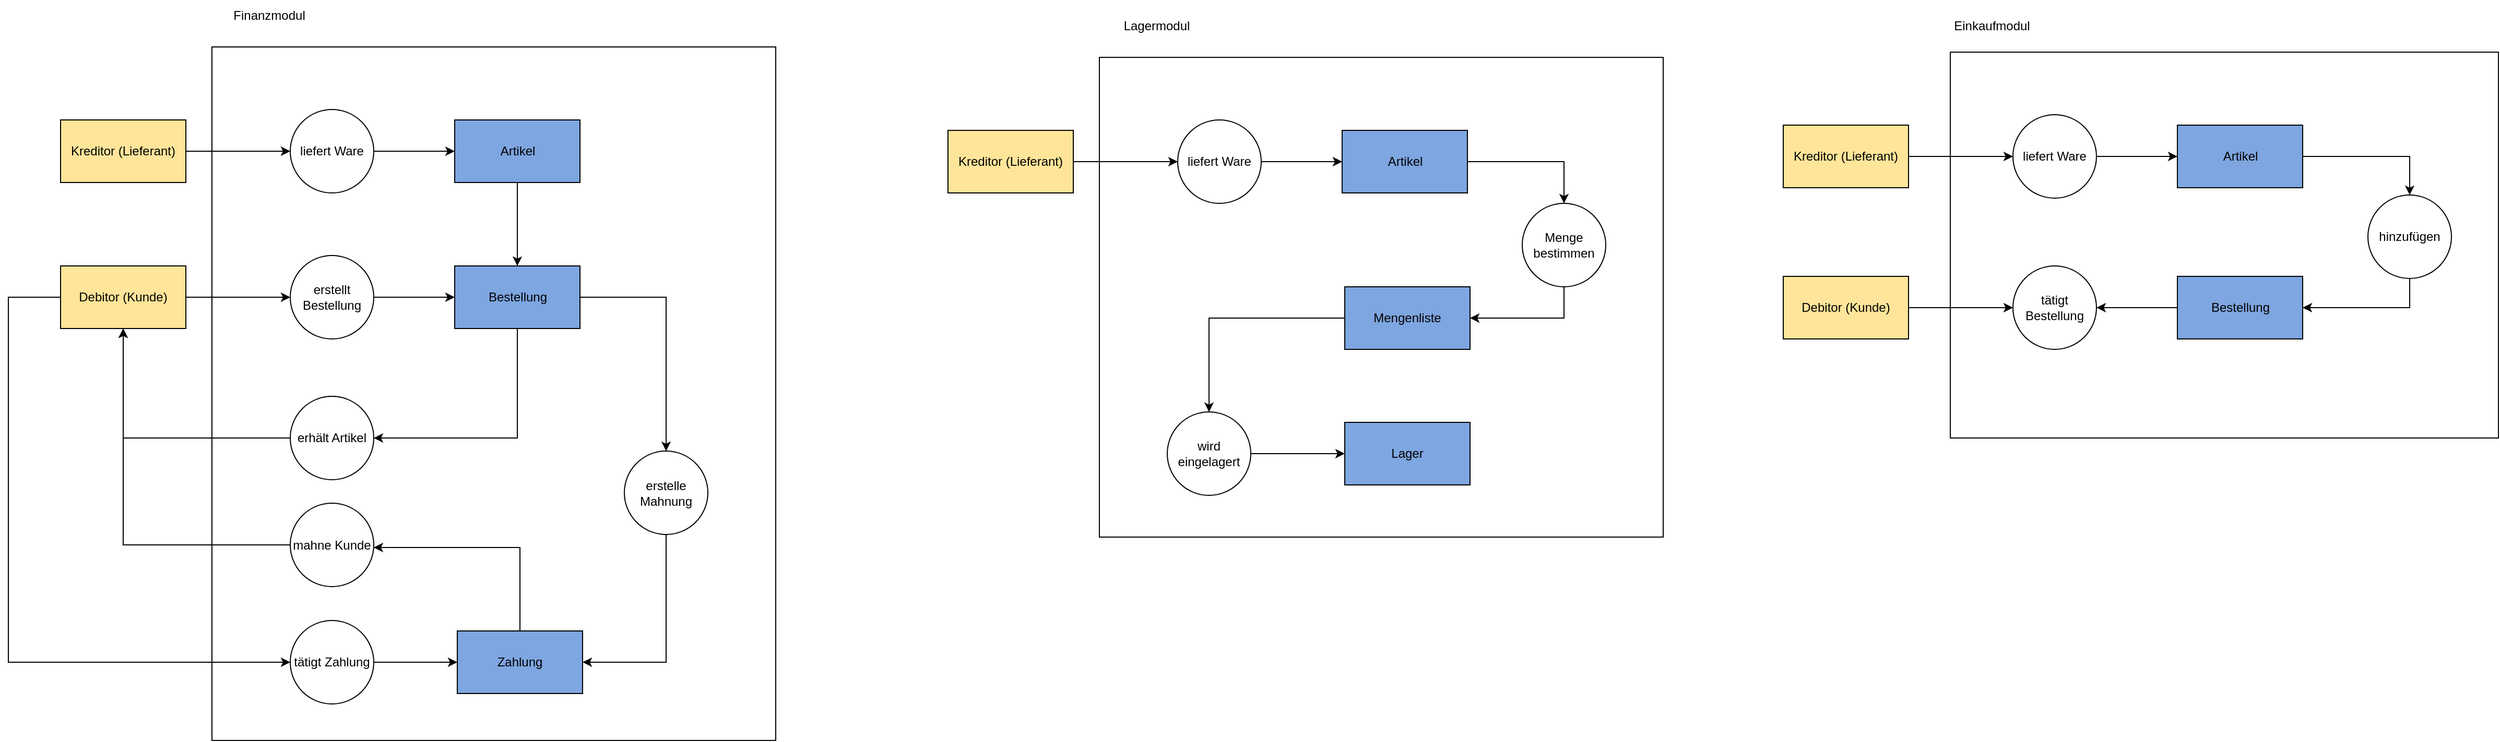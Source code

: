 <mxfile version="27.1.6">
  <diagram name="Seite-1" id="4AoJtOZ20wMz5_oMO-0H">
    <mxGraphModel dx="1564" dy="864" grid="1" gridSize="10" guides="1" tooltips="1" connect="1" arrows="1" fold="1" page="1" pageScale="1" pageWidth="827" pageHeight="1169" math="0" shadow="0">
      <root>
        <mxCell id="0" />
        <mxCell id="1" parent="0" />
        <mxCell id="iHNHQ5hhxZcyoLvXK0Ly-1" value="" style="rounded=0;whiteSpace=wrap;html=1;" vertex="1" parent="1">
          <mxGeometry x="305" y="205" width="540" height="665" as="geometry" />
        </mxCell>
        <mxCell id="iHNHQ5hhxZcyoLvXK0Ly-2" value="" style="edgeStyle=orthogonalEdgeStyle;rounded=0;orthogonalLoop=1;jettySize=auto;html=1;" edge="1" parent="1" source="iHNHQ5hhxZcyoLvXK0Ly-3" target="iHNHQ5hhxZcyoLvXK0Ly-20">
          <mxGeometry relative="1" as="geometry" />
        </mxCell>
        <mxCell id="iHNHQ5hhxZcyoLvXK0Ly-3" value="Debitor (Kunde)" style="rounded=0;whiteSpace=wrap;html=1;fillColor=#FFE599;" vertex="1" parent="1">
          <mxGeometry x="160" y="415" width="120" height="60" as="geometry" />
        </mxCell>
        <mxCell id="iHNHQ5hhxZcyoLvXK0Ly-4" style="edgeStyle=orthogonalEdgeStyle;rounded=0;orthogonalLoop=1;jettySize=auto;html=1;" edge="1" parent="1" source="iHNHQ5hhxZcyoLvXK0Ly-5" target="iHNHQ5hhxZcyoLvXK0Ly-7">
          <mxGeometry relative="1" as="geometry" />
        </mxCell>
        <mxCell id="iHNHQ5hhxZcyoLvXK0Ly-5" value="Kreditor (Lieferant)" style="rounded=0;whiteSpace=wrap;html=1;fillColor=#FFE599;" vertex="1" parent="1">
          <mxGeometry x="160" y="275" width="120" height="60" as="geometry" />
        </mxCell>
        <mxCell id="iHNHQ5hhxZcyoLvXK0Ly-6" style="edgeStyle=orthogonalEdgeStyle;rounded=0;orthogonalLoop=1;jettySize=auto;html=1;" edge="1" parent="1" source="iHNHQ5hhxZcyoLvXK0Ly-7" target="iHNHQ5hhxZcyoLvXK0Ly-10">
          <mxGeometry relative="1" as="geometry" />
        </mxCell>
        <mxCell id="iHNHQ5hhxZcyoLvXK0Ly-7" value="liefert Ware" style="ellipse;whiteSpace=wrap;html=1;aspect=fixed;" vertex="1" parent="1">
          <mxGeometry x="380" y="265" width="80" height="80" as="geometry" />
        </mxCell>
        <mxCell id="iHNHQ5hhxZcyoLvXK0Ly-8" value="Finanzmodul" style="text;html=1;align=center;verticalAlign=middle;whiteSpace=wrap;rounded=0;" vertex="1" parent="1">
          <mxGeometry x="330" y="160" width="60" height="30" as="geometry" />
        </mxCell>
        <mxCell id="iHNHQ5hhxZcyoLvXK0Ly-9" value="" style="edgeStyle=orthogonalEdgeStyle;rounded=0;orthogonalLoop=1;jettySize=auto;html=1;" edge="1" parent="1" source="iHNHQ5hhxZcyoLvXK0Ly-10" target="iHNHQ5hhxZcyoLvXK0Ly-18">
          <mxGeometry relative="1" as="geometry" />
        </mxCell>
        <mxCell id="iHNHQ5hhxZcyoLvXK0Ly-10" value="Artikel" style="rounded=0;whiteSpace=wrap;html=1;fillColor=#7EA6E0;" vertex="1" parent="1">
          <mxGeometry x="537.5" y="275" width="120" height="60" as="geometry" />
        </mxCell>
        <mxCell id="iHNHQ5hhxZcyoLvXK0Ly-11" style="edgeStyle=orthogonalEdgeStyle;rounded=0;orthogonalLoop=1;jettySize=auto;html=1;entryX=0.5;entryY=1;entryDx=0;entryDy=0;" edge="1" parent="1" source="iHNHQ5hhxZcyoLvXK0Ly-12" target="iHNHQ5hhxZcyoLvXK0Ly-3">
          <mxGeometry relative="1" as="geometry" />
        </mxCell>
        <mxCell id="iHNHQ5hhxZcyoLvXK0Ly-12" value="erhält Artikel" style="ellipse;whiteSpace=wrap;html=1;aspect=fixed;" vertex="1" parent="1">
          <mxGeometry x="380" y="540" width="80" height="80" as="geometry" />
        </mxCell>
        <mxCell id="iHNHQ5hhxZcyoLvXK0Ly-13" value="Zahlung" style="rounded=0;whiteSpace=wrap;html=1;fillColor=#7EA6E0;" vertex="1" parent="1">
          <mxGeometry x="540" y="765" width="120" height="60" as="geometry" />
        </mxCell>
        <mxCell id="iHNHQ5hhxZcyoLvXK0Ly-14" value="" style="edgeStyle=orthogonalEdgeStyle;rounded=0;orthogonalLoop=1;jettySize=auto;html=1;" edge="1" parent="1" source="iHNHQ5hhxZcyoLvXK0Ly-15" target="iHNHQ5hhxZcyoLvXK0Ly-13">
          <mxGeometry relative="1" as="geometry" />
        </mxCell>
        <mxCell id="iHNHQ5hhxZcyoLvXK0Ly-15" value="tätigt Zahlung" style="ellipse;whiteSpace=wrap;html=1;aspect=fixed;" vertex="1" parent="1">
          <mxGeometry x="380" y="755" width="80" height="80" as="geometry" />
        </mxCell>
        <mxCell id="iHNHQ5hhxZcyoLvXK0Ly-16" style="edgeStyle=orthogonalEdgeStyle;rounded=0;orthogonalLoop=1;jettySize=auto;html=1;entryX=1;entryY=0.5;entryDx=0;entryDy=0;" edge="1" parent="1" source="iHNHQ5hhxZcyoLvXK0Ly-18" target="iHNHQ5hhxZcyoLvXK0Ly-12">
          <mxGeometry relative="1" as="geometry">
            <Array as="points">
              <mxPoint x="597" y="580" />
            </Array>
          </mxGeometry>
        </mxCell>
        <mxCell id="iHNHQ5hhxZcyoLvXK0Ly-17" style="edgeStyle=orthogonalEdgeStyle;rounded=0;orthogonalLoop=1;jettySize=auto;html=1;entryX=0.5;entryY=0;entryDx=0;entryDy=0;" edge="1" parent="1" source="iHNHQ5hhxZcyoLvXK0Ly-18" target="iHNHQ5hhxZcyoLvXK0Ly-26">
          <mxGeometry relative="1" as="geometry" />
        </mxCell>
        <mxCell id="iHNHQ5hhxZcyoLvXK0Ly-18" value="Bestellung" style="rounded=0;whiteSpace=wrap;html=1;fillColor=#7EA6E0;" vertex="1" parent="1">
          <mxGeometry x="537.5" y="415" width="120" height="60" as="geometry" />
        </mxCell>
        <mxCell id="iHNHQ5hhxZcyoLvXK0Ly-19" value="" style="edgeStyle=orthogonalEdgeStyle;rounded=0;orthogonalLoop=1;jettySize=auto;html=1;" edge="1" parent="1" source="iHNHQ5hhxZcyoLvXK0Ly-20" target="iHNHQ5hhxZcyoLvXK0Ly-18">
          <mxGeometry relative="1" as="geometry" />
        </mxCell>
        <mxCell id="iHNHQ5hhxZcyoLvXK0Ly-20" value="erstellt Bestellung" style="ellipse;whiteSpace=wrap;html=1;aspect=fixed;" vertex="1" parent="1">
          <mxGeometry x="380" y="405" width="80" height="80" as="geometry" />
        </mxCell>
        <mxCell id="iHNHQ5hhxZcyoLvXK0Ly-21" style="edgeStyle=orthogonalEdgeStyle;rounded=0;orthogonalLoop=1;jettySize=auto;html=1;entryX=0;entryY=0.5;entryDx=0;entryDy=0;" edge="1" parent="1" source="iHNHQ5hhxZcyoLvXK0Ly-3" target="iHNHQ5hhxZcyoLvXK0Ly-15">
          <mxGeometry relative="1" as="geometry">
            <Array as="points">
              <mxPoint x="110" y="445" />
              <mxPoint x="110" y="795" />
            </Array>
          </mxGeometry>
        </mxCell>
        <mxCell id="iHNHQ5hhxZcyoLvXK0Ly-22" style="edgeStyle=orthogonalEdgeStyle;rounded=0;orthogonalLoop=1;jettySize=auto;html=1;entryX=0.5;entryY=1;entryDx=0;entryDy=0;" edge="1" parent="1" source="iHNHQ5hhxZcyoLvXK0Ly-23" target="iHNHQ5hhxZcyoLvXK0Ly-3">
          <mxGeometry relative="1" as="geometry" />
        </mxCell>
        <mxCell id="iHNHQ5hhxZcyoLvXK0Ly-23" value="mahne Kunde" style="ellipse;whiteSpace=wrap;html=1;aspect=fixed;" vertex="1" parent="1">
          <mxGeometry x="380" y="642.5" width="80" height="80" as="geometry" />
        </mxCell>
        <mxCell id="iHNHQ5hhxZcyoLvXK0Ly-24" value="" style="edgeStyle=orthogonalEdgeStyle;rounded=0;orthogonalLoop=1;jettySize=auto;html=1;" edge="1" parent="1" source="iHNHQ5hhxZcyoLvXK0Ly-13" target="iHNHQ5hhxZcyoLvXK0Ly-23">
          <mxGeometry relative="1" as="geometry">
            <mxPoint x="535" y="682.5" as="sourcePoint" />
            <Array as="points">
              <mxPoint x="600" y="685" />
            </Array>
          </mxGeometry>
        </mxCell>
        <mxCell id="iHNHQ5hhxZcyoLvXK0Ly-25" style="edgeStyle=orthogonalEdgeStyle;rounded=0;orthogonalLoop=1;jettySize=auto;html=1;entryX=1;entryY=0.5;entryDx=0;entryDy=0;" edge="1" parent="1" source="iHNHQ5hhxZcyoLvXK0Ly-26" target="iHNHQ5hhxZcyoLvXK0Ly-13">
          <mxGeometry relative="1" as="geometry">
            <Array as="points">
              <mxPoint x="740" y="795" />
            </Array>
          </mxGeometry>
        </mxCell>
        <mxCell id="iHNHQ5hhxZcyoLvXK0Ly-26" value="erstelle Mahnung" style="ellipse;whiteSpace=wrap;html=1;aspect=fixed;" vertex="1" parent="1">
          <mxGeometry x="700" y="592.5" width="80" height="80" as="geometry" />
        </mxCell>
        <mxCell id="iHNHQ5hhxZcyoLvXK0Ly-27" value="" style="rounded=0;whiteSpace=wrap;html=1;" vertex="1" parent="1">
          <mxGeometry x="1155" y="215" width="540" height="460" as="geometry" />
        </mxCell>
        <mxCell id="iHNHQ5hhxZcyoLvXK0Ly-28" style="edgeStyle=orthogonalEdgeStyle;rounded=0;orthogonalLoop=1;jettySize=auto;html=1;" edge="1" parent="1" source="iHNHQ5hhxZcyoLvXK0Ly-29" target="iHNHQ5hhxZcyoLvXK0Ly-31">
          <mxGeometry relative="1" as="geometry" />
        </mxCell>
        <mxCell id="iHNHQ5hhxZcyoLvXK0Ly-29" value="Kreditor (Lieferant)" style="rounded=0;whiteSpace=wrap;html=1;fillColor=#FFE599;" vertex="1" parent="1">
          <mxGeometry x="1010" y="285" width="120" height="60" as="geometry" />
        </mxCell>
        <mxCell id="iHNHQ5hhxZcyoLvXK0Ly-30" style="edgeStyle=orthogonalEdgeStyle;rounded=0;orthogonalLoop=1;jettySize=auto;html=1;" edge="1" parent="1" source="iHNHQ5hhxZcyoLvXK0Ly-31" target="iHNHQ5hhxZcyoLvXK0Ly-34">
          <mxGeometry relative="1" as="geometry" />
        </mxCell>
        <mxCell id="iHNHQ5hhxZcyoLvXK0Ly-31" value="liefert Ware" style="ellipse;whiteSpace=wrap;html=1;aspect=fixed;" vertex="1" parent="1">
          <mxGeometry x="1230" y="275" width="80" height="80" as="geometry" />
        </mxCell>
        <mxCell id="iHNHQ5hhxZcyoLvXK0Ly-32" value="Lagermodul" style="text;html=1;align=center;verticalAlign=middle;whiteSpace=wrap;rounded=0;" vertex="1" parent="1">
          <mxGeometry x="1180" y="170" width="60" height="30" as="geometry" />
        </mxCell>
        <mxCell id="iHNHQ5hhxZcyoLvXK0Ly-33" style="edgeStyle=orthogonalEdgeStyle;rounded=0;orthogonalLoop=1;jettySize=auto;html=1;entryX=0.5;entryY=0;entryDx=0;entryDy=0;" edge="1" parent="1" source="iHNHQ5hhxZcyoLvXK0Ly-34" target="iHNHQ5hhxZcyoLvXK0Ly-36">
          <mxGeometry relative="1" as="geometry" />
        </mxCell>
        <mxCell id="iHNHQ5hhxZcyoLvXK0Ly-34" value="Artikel" style="rounded=0;whiteSpace=wrap;html=1;fillColor=#7EA6E0;" vertex="1" parent="1">
          <mxGeometry x="1387.5" y="285" width="120" height="60" as="geometry" />
        </mxCell>
        <mxCell id="iHNHQ5hhxZcyoLvXK0Ly-35" style="edgeStyle=orthogonalEdgeStyle;rounded=0;orthogonalLoop=1;jettySize=auto;html=1;entryX=1;entryY=0.5;entryDx=0;entryDy=0;" edge="1" parent="1" source="iHNHQ5hhxZcyoLvXK0Ly-36" target="iHNHQ5hhxZcyoLvXK0Ly-38">
          <mxGeometry relative="1" as="geometry">
            <Array as="points">
              <mxPoint x="1600" y="465" />
            </Array>
          </mxGeometry>
        </mxCell>
        <mxCell id="iHNHQ5hhxZcyoLvXK0Ly-36" value="Menge bestimmen" style="ellipse;whiteSpace=wrap;html=1;aspect=fixed;" vertex="1" parent="1">
          <mxGeometry x="1560" y="355" width="80" height="80" as="geometry" />
        </mxCell>
        <mxCell id="iHNHQ5hhxZcyoLvXK0Ly-37" style="edgeStyle=orthogonalEdgeStyle;rounded=0;orthogonalLoop=1;jettySize=auto;html=1;entryX=0.5;entryY=0;entryDx=0;entryDy=0;" edge="1" parent="1" source="iHNHQ5hhxZcyoLvXK0Ly-38" target="iHNHQ5hhxZcyoLvXK0Ly-40">
          <mxGeometry relative="1" as="geometry" />
        </mxCell>
        <mxCell id="iHNHQ5hhxZcyoLvXK0Ly-38" value="Mengenliste" style="rounded=0;whiteSpace=wrap;html=1;fillColor=#7EA6E0;" vertex="1" parent="1">
          <mxGeometry x="1390" y="435" width="120" height="60" as="geometry" />
        </mxCell>
        <mxCell id="iHNHQ5hhxZcyoLvXK0Ly-39" style="edgeStyle=orthogonalEdgeStyle;rounded=0;orthogonalLoop=1;jettySize=auto;html=1;entryX=0;entryY=0.5;entryDx=0;entryDy=0;" edge="1" parent="1" source="iHNHQ5hhxZcyoLvXK0Ly-40" target="iHNHQ5hhxZcyoLvXK0Ly-41">
          <mxGeometry relative="1" as="geometry" />
        </mxCell>
        <mxCell id="iHNHQ5hhxZcyoLvXK0Ly-40" value="wird eingelagert" style="ellipse;whiteSpace=wrap;html=1;aspect=fixed;" vertex="1" parent="1">
          <mxGeometry x="1220" y="555" width="80" height="80" as="geometry" />
        </mxCell>
        <mxCell id="iHNHQ5hhxZcyoLvXK0Ly-41" value="Lager" style="rounded=0;whiteSpace=wrap;html=1;fillColor=#7EA6E0;" vertex="1" parent="1">
          <mxGeometry x="1390" y="565" width="120" height="60" as="geometry" />
        </mxCell>
        <mxCell id="iHNHQ5hhxZcyoLvXK0Ly-42" value="" style="rounded=0;whiteSpace=wrap;html=1;" vertex="1" parent="1">
          <mxGeometry x="1970" y="210" width="525" height="370" as="geometry" />
        </mxCell>
        <mxCell id="iHNHQ5hhxZcyoLvXK0Ly-43" style="edgeStyle=orthogonalEdgeStyle;rounded=0;orthogonalLoop=1;jettySize=auto;html=1;" edge="1" parent="1" source="iHNHQ5hhxZcyoLvXK0Ly-44" target="iHNHQ5hhxZcyoLvXK0Ly-46">
          <mxGeometry relative="1" as="geometry" />
        </mxCell>
        <mxCell id="iHNHQ5hhxZcyoLvXK0Ly-44" value="Kreditor (Lieferant)" style="rounded=0;whiteSpace=wrap;html=1;fillColor=#FFE599;" vertex="1" parent="1">
          <mxGeometry x="1810" y="280" width="120" height="60" as="geometry" />
        </mxCell>
        <mxCell id="iHNHQ5hhxZcyoLvXK0Ly-45" style="edgeStyle=orthogonalEdgeStyle;rounded=0;orthogonalLoop=1;jettySize=auto;html=1;" edge="1" parent="1" source="iHNHQ5hhxZcyoLvXK0Ly-46" target="iHNHQ5hhxZcyoLvXK0Ly-49">
          <mxGeometry relative="1" as="geometry" />
        </mxCell>
        <mxCell id="iHNHQ5hhxZcyoLvXK0Ly-46" value="liefert Ware" style="ellipse;whiteSpace=wrap;html=1;aspect=fixed;" vertex="1" parent="1">
          <mxGeometry x="2030" y="270" width="80" height="80" as="geometry" />
        </mxCell>
        <mxCell id="iHNHQ5hhxZcyoLvXK0Ly-47" value="Einkaufmodul" style="text;html=1;align=center;verticalAlign=middle;whiteSpace=wrap;rounded=0;" vertex="1" parent="1">
          <mxGeometry x="1980" y="170" width="60" height="30" as="geometry" />
        </mxCell>
        <mxCell id="iHNHQ5hhxZcyoLvXK0Ly-48" style="edgeStyle=orthogonalEdgeStyle;rounded=0;orthogonalLoop=1;jettySize=auto;html=1;entryX=0.5;entryY=0;entryDx=0;entryDy=0;" edge="1" parent="1" source="iHNHQ5hhxZcyoLvXK0Ly-49" target="iHNHQ5hhxZcyoLvXK0Ly-58">
          <mxGeometry relative="1" as="geometry" />
        </mxCell>
        <mxCell id="iHNHQ5hhxZcyoLvXK0Ly-49" value="Artikel" style="rounded=0;whiteSpace=wrap;html=1;fillColor=#7EA6E0;" vertex="1" parent="1">
          <mxGeometry x="2187.5" y="280" width="120" height="60" as="geometry" />
        </mxCell>
        <mxCell id="iHNHQ5hhxZcyoLvXK0Ly-51" value="tätigt Bestellung" style="ellipse;whiteSpace=wrap;html=1;aspect=fixed;" vertex="1" parent="1">
          <mxGeometry x="2030" y="415" width="80" height="80" as="geometry" />
        </mxCell>
        <mxCell id="iHNHQ5hhxZcyoLvXK0Ly-59" value="" style="edgeStyle=orthogonalEdgeStyle;rounded=0;orthogonalLoop=1;jettySize=auto;html=1;" edge="1" parent="1" source="iHNHQ5hhxZcyoLvXK0Ly-52" target="iHNHQ5hhxZcyoLvXK0Ly-51">
          <mxGeometry relative="1" as="geometry" />
        </mxCell>
        <mxCell id="iHNHQ5hhxZcyoLvXK0Ly-52" value="Bestellung" style="rounded=0;whiteSpace=wrap;html=1;fillColor=#7EA6E0;" vertex="1" parent="1">
          <mxGeometry x="2187.5" y="425" width="120" height="60" as="geometry" />
        </mxCell>
        <mxCell id="iHNHQ5hhxZcyoLvXK0Ly-55" style="edgeStyle=orthogonalEdgeStyle;rounded=0;orthogonalLoop=1;jettySize=auto;html=1;entryX=0;entryY=0.5;entryDx=0;entryDy=0;" edge="1" parent="1" source="iHNHQ5hhxZcyoLvXK0Ly-56" target="iHNHQ5hhxZcyoLvXK0Ly-51">
          <mxGeometry relative="1" as="geometry" />
        </mxCell>
        <mxCell id="iHNHQ5hhxZcyoLvXK0Ly-56" value="Debitor (Kunde)" style="rounded=0;whiteSpace=wrap;html=1;fillColor=#FFE599;" vertex="1" parent="1">
          <mxGeometry x="1810" y="425" width="120" height="60" as="geometry" />
        </mxCell>
        <mxCell id="iHNHQ5hhxZcyoLvXK0Ly-57" style="edgeStyle=orthogonalEdgeStyle;rounded=0;orthogonalLoop=1;jettySize=auto;html=1;entryX=1;entryY=0.5;entryDx=0;entryDy=0;" edge="1" parent="1" source="iHNHQ5hhxZcyoLvXK0Ly-58" target="iHNHQ5hhxZcyoLvXK0Ly-52">
          <mxGeometry relative="1" as="geometry">
            <Array as="points">
              <mxPoint x="2410" y="455" />
            </Array>
          </mxGeometry>
        </mxCell>
        <mxCell id="iHNHQ5hhxZcyoLvXK0Ly-58" value="hinzufügen" style="ellipse;whiteSpace=wrap;html=1;aspect=fixed;" vertex="1" parent="1">
          <mxGeometry x="2370" y="347" width="80" height="80" as="geometry" />
        </mxCell>
      </root>
    </mxGraphModel>
  </diagram>
</mxfile>
